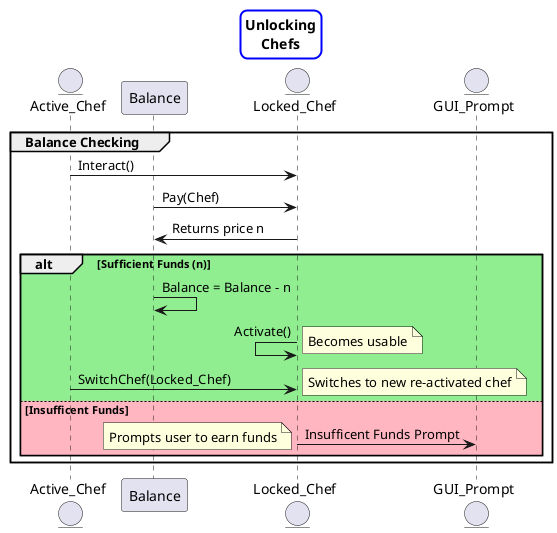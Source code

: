 ' Preview with Alt D
' Sequence Diagram for unlocking chefs
@startuml
skinparam titleBorderRoundCorner 15
skinparam titleBorderThickness 2
skinparam titleBorderColor blue
title Unlocking\nChefs

entity Active_Chef as Chef
participant Balance as Money
entity Locked_Chef as Chef2
entity GUI_Prompt as GUI

' Checking for correct funds
group Balance Checking
    Chef -> Chef2 : Interact()
    Money -> Chef2 : Pay(Chef)
    Money <- Chef2 : Returns price n
    ' Activates chef and switches to it / prompts user to earn money
    alt #LightGreen Sufficient Funds (n)
        Money -> Money : Balance = Balance - n
        Chef2 <- Chef2  : Activate()
        note right : Becomes usable
        Chef -> Chef2 : SwitchChef(Locked_Chef)
        note right : Switches to new re-activated chef
    else #LightPink Insufficent Funds
        Chef2 -> GUI : Insufficent Funds Prompt
        note left: Prompts user to earn funds
    end
end
@enduml